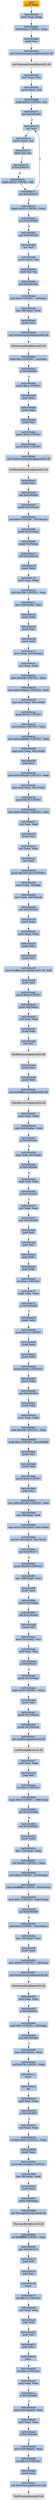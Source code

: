 digraph G {
node[shape=rectangle,style=filled,fillcolor=lightsteelblue,color=lightsteelblue]
bgcolor="transparent"
a0x01005a5epushl_ebp[label="start\npushl %ebp",color="lightgrey",fillcolor="orange"];
a0x01005a5fmovl_esp_ebp[label="0x01005a5f\nmovl %esp, %ebp"];
a0x01005a61subl_0x44UINT8_esp[label="0x01005a61\nsubl $0x44<UINT8>, %esp"];
a0x01005a64pushl_esi[label="0x01005a64\npushl %esi"];
a0x01005a65call_GetCommandLineA_kernel32_dll[label="0x01005a65\ncall GetCommandLineA@kernel32.dll"];
GetCommandLineA_kernel32_dll[label="GetCommandLineA@kernel32.dll",color="lightgrey",fillcolor="lightgrey"];
a0x01005a6bmovl_eax_esi[label="0x01005a6b\nmovl %eax, %esi"];
a0x01005a6dmovb_esi__al[label="0x01005a6d\nmovb (%esi), %al"];
a0x01005a6fcmpb_0x22UINT8_al[label="0x01005a6f\ncmpb $0x22<UINT8>, %al"];
a0x01005a71jne_0x01005a85[label="0x01005a71\njne 0x01005a85"];
a0x01005a73incl_esi[label="0x01005a73\nincl %esi"];
a0x01005a74movb_esi__al[label="0x01005a74\nmovb (%esi), %al"];
a0x01005a76testb_al_al[label="0x01005a76\ntestb %al, %al"];
a0x01005a78je_0x01005a7e[label="0x01005a78\nje 0x01005a7e"];
a0x01005a7acmpb_0x22UINT8_al[label="0x01005a7a\ncmpb $0x22<UINT8>, %al"];
a0x01005a7cjne_0x01005a73[label="0x01005a7c\njne 0x01005a73"];
a0x01005a7ecmpb_0x22UINT8_esi_[label="0x01005a7e\ncmpb $0x22<UINT8>, (%esi)"];
a0x01005a81jne_0x01005a96[label="0x01005a81\njne 0x01005a96"];
a0x01005a83jmp_0x01005a95[label="0x01005a83\njmp 0x01005a95"];
a0x01005a95incl_esi[label="0x01005a95\nincl %esi"];
a0x01005a96movb_esi__al[label="0x01005a96\nmovb (%esi), %al"];
a0x01005a98testb_al_al[label="0x01005a98\ntestb %al, %al"];
a0x01005a9ajne_0x01005a91[label="0x01005a9a\njne 0x01005a91"];
a0x01005a9candl_0x0UINT8__24ebp_[label="0x01005a9c\nandl $0x0<UINT8>, -24(%ebp)"];
a0x01005aa0leal__68ebp__eax[label="0x01005aa0\nleal -68(%ebp), %eax"];
a0x01005aa3pushl_eax[label="0x01005aa3\npushl %eax"];
a0x01005aa4call_GetStartupInfoA_kernel32_dll[label="0x01005aa4\ncall GetStartupInfoA@kernel32.dll"];
GetStartupInfoA_kernel32_dll[label="GetStartupInfoA@kernel32.dll",color="lightgrey",fillcolor="lightgrey"];
a0x01005aaatestb_0x1UINT8__24ebp_[label="0x01005aaa\ntestb $0x1<UINT8>, -24(%ebp)"];
a0x01005aaeje_0x01005ab6[label="0x01005aae\nje 0x01005ab6"];
a0x01005ab6pushl_0xaUINT8[label="0x01005ab6\npushl $0xa<UINT8>"];
a0x01005ab8popl_eax[label="0x01005ab8\npopl %eax"];
a0x01005ab9pushl_eax[label="0x01005ab9\npushl %eax"];
a0x01005abapushl_esi[label="0x01005aba\npushl %esi"];
a0x01005abbpushl_0x0UINT8[label="0x01005abb\npushl $0x0<UINT8>"];
a0x01005abdpushl_0x0UINT8[label="0x01005abd\npushl $0x0<UINT8>"];
a0x01005abfcall_GetModuleHandleA_kernel32_dll[label="0x01005abf\ncall GetModuleHandleA@kernel32.dll"];
GetModuleHandleA_kernel32_dll[label="GetModuleHandleA@kernel32.dll",color="lightgrey",fillcolor="lightgrey"];
a0x01005ac5pushl_eax[label="0x01005ac5\npushl %eax"];
a0x01005ac6call_0x01005a00[label="0x01005ac6\ncall 0x01005a00"];
a0x01005a00pushl_0x10esp_[label="0x01005a00\npushl 0x10(%esp)"];
a0x01005a04andl_0x0UINT8_0x0100aa5c[label="0x01005a04\nandl $0x0<UINT8>, 0x0100aa5c"];
a0x01005a0bpushl_0x10esp_[label="0x01005a0b\npushl 0x10(%esp)"];
a0x01005a0fpushl_0xcesp_[label="0x01005a0f\npushl 0xc(%esp)"];
a0x01005a13call_0x01004c18[label="0x01005a13\ncall 0x01004c18"];
a0x01004c18pushl_ebp[label="0x01004c18\npushl %ebp"];
a0x01004c19movl_esp_ebp[label="0x01004c19\nmovl %esp, %ebp"];
a0x01004c1bsubl_0x108UINT32_esp[label="0x01004c1b\nsubl $0x108<UINT32>, %esp"];
a0x01004c21movl_0x8ebp__eax[label="0x01004c21\nmovl 0x8(%ebp), %eax"];
a0x01004c24pushl_ebx[label="0x01004c24\npushl %ebx"];
a0x01004c25pushl_esi[label="0x01004c25\npushl %esi"];
a0x01004c26pushl_edi[label="0x01004c26\npushl %edi"];
a0x01004c27movl_eax_0x0100b4a4[label="0x01004c27\nmovl %eax, 0x0100b4a4"];
a0x01004c2cxorl_eax_eax[label="0x01004c2c\nxorl %eax, %eax"];
a0x01004c2emovl_0x23fUINT32_ecx[label="0x01004c2e\nmovl $0x23f<UINT32>, %ecx"];
a0x01004c33movl_0x100aba0UINT32_edi[label="0x01004c33\nmovl $0x100aba0<UINT32>, %edi"];
a0x01004c38repz_stosl_eax_es_edi_[label="0x01004c38\nrepz stosl %eax, %es:(%edi)"];
a0x01004c3apushl_0x41UINT8[label="0x01004c3a\npushl $0x41<UINT8>"];
a0x01004c3cmovl_0xcbUINT32_ecx[label="0x01004c3c\nmovl $0xcb<UINT32>, %ecx"];
a0x01004c41movl_0x100b880UINT32_edi[label="0x01004c41\nmovl $0x100b880<UINT32>, %edi"];
a0x01004c46repz_stosl_eax_es_edi_[label="0x01004c46\nrepz stosl %eax, %es:(%edi)"];
a0x01004c48popl_ecx[label="0x01004c48\npopl %ecx"];
a0x01004c49movl_0x100aa80UINT32_edi[label="0x01004c49\nmovl $0x100aa80<UINT32>, %edi"];
a0x01004c4erepz_stosl_eax_es_edi_[label="0x01004c4e\nrepz stosl %eax, %es:(%edi)"];
a0x01004c50pushl_0x7fUINT8[label="0x01004c50\npushl $0x7f<UINT8>"];
a0x01004c52movl_0x100abb4UINT32_esi[label="0x01004c52\nmovl $0x100abb4<UINT32>, %esi"];
a0x01004c57xorl_edi_edi[label="0x01004c57\nxorl %edi, %edi"];
a0x01004c59pushl_esi[label="0x01004c59\npushl %esi"];
a0x01004c5axorl_ebx_ebx[label="0x01004c5a\nxorl %ebx, %ebx"];
a0x01004c5cincl_edi[label="0x01004c5c\nincl %edi"];
a0x01004c5dpushl_0x100142cUINT32[label="0x01004c5d\npushl $0x100142c<UINT32>"];
a0x01004c62movl_ebx__4ebp_[label="0x01004c62\nmovl %ebx, -4(%ebp)"];
a0x01004c65movl_edi_0x0100ae4c[label="0x01004c65\nmovl %edi, 0x0100ae4c"];
a0x01004c6bcall_0x01002a34[label="0x01004c6b\ncall 0x01002a34"];
a0x01002a34pushl_ebp[label="0x01002a34\npushl %ebp"];
a0x01002a35movl_esp_ebp[label="0x01002a35\nmovl %esp, %ebp"];
a0x01002a37pushl_ebx[label="0x01002a37\npushl %ebx"];
a0x01002a38pushl_esi[label="0x01002a38\npushl %esi"];
a0x01002a39movl_FindResourceA_kernel32_dll_esi[label="0x01002a39\nmovl FindResourceA@kernel32.dll, %esi"];
a0x01002a3fpushl_edi[label="0x01002a3f\npushl %edi"];
a0x01002a40pushl_0xaUINT8[label="0x01002a40\npushl $0xa<UINT8>"];
a0x01002a42pushl_0x8ebp_[label="0x01002a42\npushl 0x8(%ebp)"];
a0x01002a45xorl_edi_edi[label="0x01002a45\nxorl %edi, %edi"];
a0x01002a47pushl_edi[label="0x01002a47\npushl %edi"];
a0x01002a48call_esi[label="0x01002a48\ncall %esi"];
FindResourceA_kernel32_dll[label="FindResourceA@kernel32.dll",color="lightgrey",fillcolor="lightgrey"];
a0x01002a4apushl_eax[label="0x01002a4a\npushl %eax"];
a0x01002a4bpushl_edi[label="0x01002a4b\npushl %edi"];
a0x01002a4ccall_SizeofResource_kernel32_dll[label="0x01002a4c\ncall SizeofResource@kernel32.dll"];
SizeofResource_kernel32_dll[label="SizeofResource@kernel32.dll",color="lightgrey",fillcolor="lightgrey"];
a0x01002a52movl_eax_ebx[label="0x01002a52\nmovl %eax, %ebx"];
a0x01002a54cmpl_0x10ebp__ebx[label="0x01002a54\ncmpl 0x10(%ebp), %ebx"];
a0x01002a57ja_0x01002a9d[label="0x01002a57\nja 0x01002a9d"];
a0x01002a59cmpl_edi_0xcebp_[label="0x01002a59\ncmpl %edi, 0xc(%ebp)"];
a0x01002a5cje_0x01002a9d[label="0x01002a5c\nje 0x01002a9d"];
a0x01002a5ecmpl_edi_ebx[label="0x01002a5e\ncmpl %edi, %ebx"];
a0x01002a60je_0x01002a7d[label="0x01002a60\nje 0x01002a7d"];
a0x01002a7dxorl_eax_eax[label="0x01002a7d\nxorl %eax, %eax"];
a0x01002a7fjmp_0x01002a9f[label="0x01002a7f\njmp 0x01002a9f"];
a0x01002a9fpopl_edi[label="0x01002a9f\npopl %edi"];
a0x01002aa0popl_esi[label="0x01002aa0\npopl %esi"];
a0x01002aa1popl_ebx[label="0x01002aa1\npopl %ebx"];
a0x01002aa2popl_ebp[label="0x01002aa2\npopl %ebp"];
a0x01002aa3ret_0xcUINT16[label="0x01002aa3\nret $0xc<UINT16>"];
a0x01004c70cmpl_ebx_eax[label="0x01004c70\ncmpl %ebx, %eax"];
a0x01004c72je_0x01004e3d[label="0x01004c72\nje 0x01004e3d"];
a0x01004e3dpushl_ebx[label="0x01004e3d\npushl %ebx"];
a0x01004e3epushl_0x10UINT8[label="0x01004e3e\npushl $0x10<UINT8>"];
a0x01004e40pushl_ebx[label="0x01004e40\npushl %ebx"];
a0x01004e41pushl_ebx[label="0x01004e41\npushl %ebx"];
a0x01004e42pushl_0x4b1UINT32[label="0x01004e42\npushl $0x4b1<UINT32>"];
a0x01004e47pushl_ebx[label="0x01004e47\npushl %ebx"];
a0x01004e48call_0x010038cc[label="0x01004e48\ncall 0x010038cc"];
a0x010038ccpushl_ebp[label="0x010038cc\npushl %ebp"];
a0x010038cdmovl_esp_ebp[label="0x010038cd\nmovl %esp, %ebp"];
a0x010038cfsubl_0x238UINT32_esp[label="0x010038cf\nsubl $0x238<UINT32>, %esp"];
a0x010038d5testb_0x1UINT8_0x0100b898[label="0x010038d5\ntestb $0x1<UINT8>, 0x0100b898"];
a0x010038dcpushl_esi[label="0x010038dc\npushl %esi"];
a0x010038ddpushl_edi[label="0x010038dd\npushl %edi"];
a0x010038depushl_0xdUINT8[label="0x010038de\npushl $0xd<UINT8>"];
a0x010038e0popl_ecx[label="0x010038e0\npopl %ecx"];
a0x010038e1movl_0x1001360UINT32_esi[label="0x010038e1\nmovl $0x1001360<UINT32>, %esi"];
a0x010038e6leal__56ebp__edi[label="0x010038e6\nleal -56(%ebp), %edi"];
a0x010038e9repz_movsl_ds_esi__es_edi_[label="0x010038e9\nrepz movsl %ds:(%esi), %es:(%edi)"];
a0x010038ebmovsb_ds_esi__es_edi_[label="0x010038eb\nmovsb %ds:(%esi), %es:(%edi)"];
a0x010038ecjne_0x01003a71[label="0x010038ec\njne 0x01003a71"];
a0x010038f2pushl_0x200UINT32[label="0x010038f2\npushl $0x200<UINT32>"];
a0x010038f7leal__568ebp__eax[label="0x010038f7\nleal -568(%ebp), %eax"];
a0x010038fdpushl_eax[label="0x010038fd\npushl %eax"];
a0x010038fepushl_0xcebp_[label="0x010038fe\npushl 0xc(%ebp)"];
a0x01003901call_0x01002aa6[label="0x01003901\ncall 0x01002aa6"];
a0x01002aa6pushl_esi[label="0x01002aa6\npushl %esi"];
a0x01002aa7movl_0xcesp__esi[label="0x01002aa7\nmovl 0xc(%esp), %esi"];
a0x01002aabtestl_esi_esi[label="0x01002aab\ntestl %esi, %esi"];
a0x01002aadje_0x01002ac7[label="0x01002aad\nje 0x01002ac7"];
a0x01002aafpushl_0x10esp_[label="0x01002aaf\npushl 0x10(%esp)"];
a0x01002ab3andb_0x0UINT8_esi_[label="0x01002ab3\nandb $0x0<UINT8>, (%esi)"];
a0x01002ab6pushl_esi[label="0x01002ab6\npushl %esi"];
a0x01002ab7pushl_0x10esp_[label="0x01002ab7\npushl 0x10(%esp)"];
a0x01002abbpushl_0x0100b4a4[label="0x01002abb\npushl 0x0100b4a4"];
a0x01002ac1call_LoadStringA_user32_dll[label="0x01002ac1\ncall LoadStringA@user32.dll"];
LoadStringA_user32_dll[label="LoadStringA@user32.dll",color="lightgrey",fillcolor="lightgrey"];
a0x01002ac7movl_esi_eax[label="0x01002ac7\nmovl %esi, %eax"];
a0x01002ac9popl_esi[label="0x01002ac9\npopl %esi"];
a0x01002acaret_0xcUINT16[label="0x01002aca\nret $0xc<UINT16>"];
a0x01003906cmpb_0x0UINT8__568ebp_[label="0x01003906\ncmpb $0x0<UINT8>, -568(%ebp)"];
a0x0100390djne_0x01003954[label="0x0100390d\njne 0x01003954"];
a0x0100390fcall_0x01005d22[label="0x0100390f\ncall 0x01005d22"];
a0x01005d22pushl_ebp[label="0x01005d22\npushl %ebp"];
a0x01005d23leal__120esp__ebp[label="0x01005d23\nleal -120(%esp), %ebp"];
a0x01005d27subl_0xb0UINT32_esp[label="0x01005d27\nsubl $0xb0<UINT32>, %esp"];
a0x01005d2dandl_0x0UINT8_0x74ebp_[label="0x01005d2d\nandl $0x0<UINT8>, 0x74(%ebp)"];
a0x01005d31cmpl_0xfffffffeUINT8_0x0100a2cc[label="0x01005d31\ncmpl $0xfffffffe<UINT8>, 0x0100a2cc"];
a0x01005d38movl_0xcUINT32_0x6cebp_[label="0x01005d38\nmovl $0xc<UINT32>, 0x6c(%ebp)"];
a0x01005d3fjne_0x01005e09[label="0x01005d3f\njne 0x01005e09"];
a0x01005d45andl_0x0UINT8_0x0100a2cc[label="0x01005d45\nandl $0x0<UINT8>, 0x0100a2cc"];
a0x01005d4cleal__56ebp__eax[label="0x01005d4c\nleal -56(%ebp), %eax"];
a0x01005d4fpushl_eax[label="0x01005d4f\npushl %eax"];
a0x01005d50movl_0x94UINT32__56ebp_[label="0x01005d50\nmovl $0x94<UINT32>, -56(%ebp)"];
a0x01005d57call_GetVersionExA_kernel32_dll[label="0x01005d57\ncall GetVersionExA@kernel32.dll"];
GetVersionExA_kernel32_dll[label="GetVersionExA@kernel32.dll",color="lightgrey",fillcolor="lightgrey"];
a0x01005d5dtestl_eax_eax[label="0x01005d5d\ntestl %eax, %eax"];
a0x01005d5fje_0x01005e09[label="0x01005d5f\nje 0x01005e09"];
a0x01005d65cmpl_0x1UINT8__40ebp_[label="0x01005d65\ncmpl $0x1<UINT8>, -40(%ebp)"];
a0x01005d69jne_0x01005e09[label="0x01005d69\njne 0x01005e09"];
a0x01005e09movl_0x0100a2cc_eax[label="0x01005e09\nmovl 0x0100a2cc, %eax"];
a0x01005e0eaddl_0x78UINT8_ebp[label="0x01005e0e\naddl $0x78<UINT8>, %ebp"];
a0x01005e11leave_[label="0x01005e11\nleave "];
a0x01005e12ret[label="0x01005e12\nret"];
a0x01003914testl_eax_eax[label="0x01003914\ntestl %eax, %eax"];
a0x01003916je_0x01003932[label="0x01003916\nje 0x01003932"];
a0x01003932xorl_eax_eax[label="0x01003932\nxorl %eax, %eax"];
a0x01003934orl_0x10010UINT32_eax[label="0x01003934\norl $0x10010<UINT32>, %eax"];
a0x01003939pushl_eax[label="0x01003939\npushl %eax"];
a0x0100393apushl_0x100abb4UINT32[label="0x0100393a\npushl $0x100abb4<UINT32>"];
a0x0100393fleal__56ebp__eax[label="0x0100393f\nleal -56(%ebp), %eax"];
a0x01003942pushl_eax[label="0x01003942\npushl %eax"];
a0x01003943pushl_0x8ebp_[label="0x01003943\npushl 0x8(%ebp)"];
a0x01003946call_MessageBoxA_user32_dll[label="0x01003946\ncall MessageBoxA@user32.dll"];
MessageBoxA_user32_dll[label="MessageBoxA@user32.dll",color="lightgrey",fillcolor="lightgrey"];
a0x0100394corl_0xffffffffUINT8_eax[label="0x0100394c\norl $0xffffffff<UINT8>, %eax"];
a0x0100394fjmp_0x01003a74[label="0x0100394f\njmp 0x01003a74"];
a0x01003a74popl_edi[label="0x01003a74\npopl %edi"];
a0x01003a75popl_esi[label="0x01003a75\npopl %esi"];
a0x01003a76leave_[label="0x01003a76\nleave "];
a0x01003a77ret_0x18UINT16[label="0x01003a77\nret $0x18<UINT16>"];
a0x01004e4dxorl_eax_eax[label="0x01004e4d\nxorl %eax, %eax"];
a0x01004e4fpopl_edi[label="0x01004e4f\npopl %edi"];
a0x01004e50popl_esi[label="0x01004e50\npopl %esi"];
a0x01004e51popl_ebx[label="0x01004e51\npopl %ebx"];
a0x01004e52leave_[label="0x01004e52\nleave "];
a0x01004e53ret_0xcUINT16[label="0x01004e53\nret $0xc<UINT16>"];
a0x01005a18testl_eax_eax[label="0x01005a18\ntestl %eax, %eax"];
a0x01005a1aje_0x01005a46[label="0x01005a1a\nje 0x01005a46"];
a0x01005a46movl_0x0100aa54_eax[label="0x01005a46\nmovl 0x0100aa54, %eax"];
a0x01005a4btestl_eax_eax[label="0x01005a4b\ntestl %eax, %eax"];
a0x01005a4dje_0x01005a56[label="0x01005a4d\nje 0x01005a56"];
a0x01005a56movl_0x0100aa5c_eax[label="0x01005a56\nmovl 0x0100aa5c, %eax"];
a0x01005a5bret_0x10UINT16[label="0x01005a5b\nret $0x10<UINT16>"];
a0x01005acbpushl_eax[label="0x01005acb\npushl %eax"];
a0x01005acccall_ExitProcess_kernel32_dll[label="0x01005acc\ncall ExitProcess@kernel32.dll"];
ExitProcess_kernel32_dll[label="ExitProcess@kernel32.dll",color="lightgrey",fillcolor="lightgrey"];
a0x01005a5epushl_ebp -> a0x01005a5fmovl_esp_ebp [color="#000000"];
a0x01005a5fmovl_esp_ebp -> a0x01005a61subl_0x44UINT8_esp [color="#000000"];
a0x01005a61subl_0x44UINT8_esp -> a0x01005a64pushl_esi [color="#000000"];
a0x01005a64pushl_esi -> a0x01005a65call_GetCommandLineA_kernel32_dll [color="#000000"];
a0x01005a65call_GetCommandLineA_kernel32_dll -> GetCommandLineA_kernel32_dll [color="#000000"];
GetCommandLineA_kernel32_dll -> a0x01005a6bmovl_eax_esi [color="#000000"];
a0x01005a6bmovl_eax_esi -> a0x01005a6dmovb_esi__al [color="#000000"];
a0x01005a6dmovb_esi__al -> a0x01005a6fcmpb_0x22UINT8_al [color="#000000"];
a0x01005a6fcmpb_0x22UINT8_al -> a0x01005a71jne_0x01005a85 [color="#000000"];
a0x01005a71jne_0x01005a85 -> a0x01005a73incl_esi [color="#000000",label="F"];
a0x01005a73incl_esi -> a0x01005a74movb_esi__al [color="#000000"];
a0x01005a74movb_esi__al -> a0x01005a76testb_al_al [color="#000000"];
a0x01005a76testb_al_al -> a0x01005a78je_0x01005a7e [color="#000000"];
a0x01005a78je_0x01005a7e -> a0x01005a7acmpb_0x22UINT8_al [color="#000000",label="F"];
a0x01005a7acmpb_0x22UINT8_al -> a0x01005a7cjne_0x01005a73 [color="#000000"];
a0x01005a7cjne_0x01005a73 -> a0x01005a73incl_esi [color="#000000",label="T"];
a0x01005a7cjne_0x01005a73 -> a0x01005a7ecmpb_0x22UINT8_esi_ [color="#000000",label="F"];
a0x01005a7ecmpb_0x22UINT8_esi_ -> a0x01005a81jne_0x01005a96 [color="#000000"];
a0x01005a81jne_0x01005a96 -> a0x01005a83jmp_0x01005a95 [color="#000000",label="F"];
a0x01005a83jmp_0x01005a95 -> a0x01005a95incl_esi [color="#000000"];
a0x01005a95incl_esi -> a0x01005a96movb_esi__al [color="#000000"];
a0x01005a96movb_esi__al -> a0x01005a98testb_al_al [color="#000000"];
a0x01005a98testb_al_al -> a0x01005a9ajne_0x01005a91 [color="#000000"];
a0x01005a9ajne_0x01005a91 -> a0x01005a9candl_0x0UINT8__24ebp_ [color="#000000",label="F"];
a0x01005a9candl_0x0UINT8__24ebp_ -> a0x01005aa0leal__68ebp__eax [color="#000000"];
a0x01005aa0leal__68ebp__eax -> a0x01005aa3pushl_eax [color="#000000"];
a0x01005aa3pushl_eax -> a0x01005aa4call_GetStartupInfoA_kernel32_dll [color="#000000"];
a0x01005aa4call_GetStartupInfoA_kernel32_dll -> GetStartupInfoA_kernel32_dll [color="#000000"];
GetStartupInfoA_kernel32_dll -> a0x01005aaatestb_0x1UINT8__24ebp_ [color="#000000"];
a0x01005aaatestb_0x1UINT8__24ebp_ -> a0x01005aaeje_0x01005ab6 [color="#000000"];
a0x01005aaeje_0x01005ab6 -> a0x01005ab6pushl_0xaUINT8 [color="#000000",label="T"];
a0x01005ab6pushl_0xaUINT8 -> a0x01005ab8popl_eax [color="#000000"];
a0x01005ab8popl_eax -> a0x01005ab9pushl_eax [color="#000000"];
a0x01005ab9pushl_eax -> a0x01005abapushl_esi [color="#000000"];
a0x01005abapushl_esi -> a0x01005abbpushl_0x0UINT8 [color="#000000"];
a0x01005abbpushl_0x0UINT8 -> a0x01005abdpushl_0x0UINT8 [color="#000000"];
a0x01005abdpushl_0x0UINT8 -> a0x01005abfcall_GetModuleHandleA_kernel32_dll [color="#000000"];
a0x01005abfcall_GetModuleHandleA_kernel32_dll -> GetModuleHandleA_kernel32_dll [color="#000000"];
GetModuleHandleA_kernel32_dll -> a0x01005ac5pushl_eax [color="#000000"];
a0x01005ac5pushl_eax -> a0x01005ac6call_0x01005a00 [color="#000000"];
a0x01005ac6call_0x01005a00 -> a0x01005a00pushl_0x10esp_ [color="#000000"];
a0x01005a00pushl_0x10esp_ -> a0x01005a04andl_0x0UINT8_0x0100aa5c [color="#000000"];
a0x01005a04andl_0x0UINT8_0x0100aa5c -> a0x01005a0bpushl_0x10esp_ [color="#000000"];
a0x01005a0bpushl_0x10esp_ -> a0x01005a0fpushl_0xcesp_ [color="#000000"];
a0x01005a0fpushl_0xcesp_ -> a0x01005a13call_0x01004c18 [color="#000000"];
a0x01005a13call_0x01004c18 -> a0x01004c18pushl_ebp [color="#000000"];
a0x01004c18pushl_ebp -> a0x01004c19movl_esp_ebp [color="#000000"];
a0x01004c19movl_esp_ebp -> a0x01004c1bsubl_0x108UINT32_esp [color="#000000"];
a0x01004c1bsubl_0x108UINT32_esp -> a0x01004c21movl_0x8ebp__eax [color="#000000"];
a0x01004c21movl_0x8ebp__eax -> a0x01004c24pushl_ebx [color="#000000"];
a0x01004c24pushl_ebx -> a0x01004c25pushl_esi [color="#000000"];
a0x01004c25pushl_esi -> a0x01004c26pushl_edi [color="#000000"];
a0x01004c26pushl_edi -> a0x01004c27movl_eax_0x0100b4a4 [color="#000000"];
a0x01004c27movl_eax_0x0100b4a4 -> a0x01004c2cxorl_eax_eax [color="#000000"];
a0x01004c2cxorl_eax_eax -> a0x01004c2emovl_0x23fUINT32_ecx [color="#000000"];
a0x01004c2emovl_0x23fUINT32_ecx -> a0x01004c33movl_0x100aba0UINT32_edi [color="#000000"];
a0x01004c33movl_0x100aba0UINT32_edi -> a0x01004c38repz_stosl_eax_es_edi_ [color="#000000"];
a0x01004c38repz_stosl_eax_es_edi_ -> a0x01004c3apushl_0x41UINT8 [color="#000000"];
a0x01004c3apushl_0x41UINT8 -> a0x01004c3cmovl_0xcbUINT32_ecx [color="#000000"];
a0x01004c3cmovl_0xcbUINT32_ecx -> a0x01004c41movl_0x100b880UINT32_edi [color="#000000"];
a0x01004c41movl_0x100b880UINT32_edi -> a0x01004c46repz_stosl_eax_es_edi_ [color="#000000"];
a0x01004c46repz_stosl_eax_es_edi_ -> a0x01004c48popl_ecx [color="#000000"];
a0x01004c48popl_ecx -> a0x01004c49movl_0x100aa80UINT32_edi [color="#000000"];
a0x01004c49movl_0x100aa80UINT32_edi -> a0x01004c4erepz_stosl_eax_es_edi_ [color="#000000"];
a0x01004c4erepz_stosl_eax_es_edi_ -> a0x01004c50pushl_0x7fUINT8 [color="#000000"];
a0x01004c50pushl_0x7fUINT8 -> a0x01004c52movl_0x100abb4UINT32_esi [color="#000000"];
a0x01004c52movl_0x100abb4UINT32_esi -> a0x01004c57xorl_edi_edi [color="#000000"];
a0x01004c57xorl_edi_edi -> a0x01004c59pushl_esi [color="#000000"];
a0x01004c59pushl_esi -> a0x01004c5axorl_ebx_ebx [color="#000000"];
a0x01004c5axorl_ebx_ebx -> a0x01004c5cincl_edi [color="#000000"];
a0x01004c5cincl_edi -> a0x01004c5dpushl_0x100142cUINT32 [color="#000000"];
a0x01004c5dpushl_0x100142cUINT32 -> a0x01004c62movl_ebx__4ebp_ [color="#000000"];
a0x01004c62movl_ebx__4ebp_ -> a0x01004c65movl_edi_0x0100ae4c [color="#000000"];
a0x01004c65movl_edi_0x0100ae4c -> a0x01004c6bcall_0x01002a34 [color="#000000"];
a0x01004c6bcall_0x01002a34 -> a0x01002a34pushl_ebp [color="#000000"];
a0x01002a34pushl_ebp -> a0x01002a35movl_esp_ebp [color="#000000"];
a0x01002a35movl_esp_ebp -> a0x01002a37pushl_ebx [color="#000000"];
a0x01002a37pushl_ebx -> a0x01002a38pushl_esi [color="#000000"];
a0x01002a38pushl_esi -> a0x01002a39movl_FindResourceA_kernel32_dll_esi [color="#000000"];
a0x01002a39movl_FindResourceA_kernel32_dll_esi -> a0x01002a3fpushl_edi [color="#000000"];
a0x01002a3fpushl_edi -> a0x01002a40pushl_0xaUINT8 [color="#000000"];
a0x01002a40pushl_0xaUINT8 -> a0x01002a42pushl_0x8ebp_ [color="#000000"];
a0x01002a42pushl_0x8ebp_ -> a0x01002a45xorl_edi_edi [color="#000000"];
a0x01002a45xorl_edi_edi -> a0x01002a47pushl_edi [color="#000000"];
a0x01002a47pushl_edi -> a0x01002a48call_esi [color="#000000"];
a0x01002a48call_esi -> FindResourceA_kernel32_dll [color="#000000"];
FindResourceA_kernel32_dll -> a0x01002a4apushl_eax [color="#000000"];
a0x01002a4apushl_eax -> a0x01002a4bpushl_edi [color="#000000"];
a0x01002a4bpushl_edi -> a0x01002a4ccall_SizeofResource_kernel32_dll [color="#000000"];
a0x01002a4ccall_SizeofResource_kernel32_dll -> SizeofResource_kernel32_dll [color="#000000"];
SizeofResource_kernel32_dll -> a0x01002a52movl_eax_ebx [color="#000000"];
a0x01002a52movl_eax_ebx -> a0x01002a54cmpl_0x10ebp__ebx [color="#000000"];
a0x01002a54cmpl_0x10ebp__ebx -> a0x01002a57ja_0x01002a9d [color="#000000"];
a0x01002a57ja_0x01002a9d -> a0x01002a59cmpl_edi_0xcebp_ [color="#000000",label="F"];
a0x01002a59cmpl_edi_0xcebp_ -> a0x01002a5cje_0x01002a9d [color="#000000"];
a0x01002a5cje_0x01002a9d -> a0x01002a5ecmpl_edi_ebx [color="#000000",label="F"];
a0x01002a5ecmpl_edi_ebx -> a0x01002a60je_0x01002a7d [color="#000000"];
a0x01002a60je_0x01002a7d -> a0x01002a7dxorl_eax_eax [color="#000000",label="T"];
a0x01002a7dxorl_eax_eax -> a0x01002a7fjmp_0x01002a9f [color="#000000"];
a0x01002a7fjmp_0x01002a9f -> a0x01002a9fpopl_edi [color="#000000"];
a0x01002a9fpopl_edi -> a0x01002aa0popl_esi [color="#000000"];
a0x01002aa0popl_esi -> a0x01002aa1popl_ebx [color="#000000"];
a0x01002aa1popl_ebx -> a0x01002aa2popl_ebp [color="#000000"];
a0x01002aa2popl_ebp -> a0x01002aa3ret_0xcUINT16 [color="#000000"];
a0x01002aa3ret_0xcUINT16 -> a0x01004c70cmpl_ebx_eax [color="#000000"];
a0x01004c70cmpl_ebx_eax -> a0x01004c72je_0x01004e3d [color="#000000"];
a0x01004c72je_0x01004e3d -> a0x01004e3dpushl_ebx [color="#000000",label="T"];
a0x01004e3dpushl_ebx -> a0x01004e3epushl_0x10UINT8 [color="#000000"];
a0x01004e3epushl_0x10UINT8 -> a0x01004e40pushl_ebx [color="#000000"];
a0x01004e40pushl_ebx -> a0x01004e41pushl_ebx [color="#000000"];
a0x01004e41pushl_ebx -> a0x01004e42pushl_0x4b1UINT32 [color="#000000"];
a0x01004e42pushl_0x4b1UINT32 -> a0x01004e47pushl_ebx [color="#000000"];
a0x01004e47pushl_ebx -> a0x01004e48call_0x010038cc [color="#000000"];
a0x01004e48call_0x010038cc -> a0x010038ccpushl_ebp [color="#000000"];
a0x010038ccpushl_ebp -> a0x010038cdmovl_esp_ebp [color="#000000"];
a0x010038cdmovl_esp_ebp -> a0x010038cfsubl_0x238UINT32_esp [color="#000000"];
a0x010038cfsubl_0x238UINT32_esp -> a0x010038d5testb_0x1UINT8_0x0100b898 [color="#000000"];
a0x010038d5testb_0x1UINT8_0x0100b898 -> a0x010038dcpushl_esi [color="#000000"];
a0x010038dcpushl_esi -> a0x010038ddpushl_edi [color="#000000"];
a0x010038ddpushl_edi -> a0x010038depushl_0xdUINT8 [color="#000000"];
a0x010038depushl_0xdUINT8 -> a0x010038e0popl_ecx [color="#000000"];
a0x010038e0popl_ecx -> a0x010038e1movl_0x1001360UINT32_esi [color="#000000"];
a0x010038e1movl_0x1001360UINT32_esi -> a0x010038e6leal__56ebp__edi [color="#000000"];
a0x010038e6leal__56ebp__edi -> a0x010038e9repz_movsl_ds_esi__es_edi_ [color="#000000"];
a0x010038e9repz_movsl_ds_esi__es_edi_ -> a0x010038ebmovsb_ds_esi__es_edi_ [color="#000000"];
a0x010038ebmovsb_ds_esi__es_edi_ -> a0x010038ecjne_0x01003a71 [color="#000000"];
a0x010038ecjne_0x01003a71 -> a0x010038f2pushl_0x200UINT32 [color="#000000",label="F"];
a0x010038f2pushl_0x200UINT32 -> a0x010038f7leal__568ebp__eax [color="#000000"];
a0x010038f7leal__568ebp__eax -> a0x010038fdpushl_eax [color="#000000"];
a0x010038fdpushl_eax -> a0x010038fepushl_0xcebp_ [color="#000000"];
a0x010038fepushl_0xcebp_ -> a0x01003901call_0x01002aa6 [color="#000000"];
a0x01003901call_0x01002aa6 -> a0x01002aa6pushl_esi [color="#000000"];
a0x01002aa6pushl_esi -> a0x01002aa7movl_0xcesp__esi [color="#000000"];
a0x01002aa7movl_0xcesp__esi -> a0x01002aabtestl_esi_esi [color="#000000"];
a0x01002aabtestl_esi_esi -> a0x01002aadje_0x01002ac7 [color="#000000"];
a0x01002aadje_0x01002ac7 -> a0x01002aafpushl_0x10esp_ [color="#000000",label="F"];
a0x01002aafpushl_0x10esp_ -> a0x01002ab3andb_0x0UINT8_esi_ [color="#000000"];
a0x01002ab3andb_0x0UINT8_esi_ -> a0x01002ab6pushl_esi [color="#000000"];
a0x01002ab6pushl_esi -> a0x01002ab7pushl_0x10esp_ [color="#000000"];
a0x01002ab7pushl_0x10esp_ -> a0x01002abbpushl_0x0100b4a4 [color="#000000"];
a0x01002abbpushl_0x0100b4a4 -> a0x01002ac1call_LoadStringA_user32_dll [color="#000000"];
a0x01002ac1call_LoadStringA_user32_dll -> LoadStringA_user32_dll [color="#000000"];
LoadStringA_user32_dll -> a0x01002ac7movl_esi_eax [color="#000000"];
a0x01002ac7movl_esi_eax -> a0x01002ac9popl_esi [color="#000000"];
a0x01002ac9popl_esi -> a0x01002acaret_0xcUINT16 [color="#000000"];
a0x01002acaret_0xcUINT16 -> a0x01003906cmpb_0x0UINT8__568ebp_ [color="#000000"];
a0x01003906cmpb_0x0UINT8__568ebp_ -> a0x0100390djne_0x01003954 [color="#000000"];
a0x0100390djne_0x01003954 -> a0x0100390fcall_0x01005d22 [color="#000000",label="F"];
a0x0100390fcall_0x01005d22 -> a0x01005d22pushl_ebp [color="#000000"];
a0x01005d22pushl_ebp -> a0x01005d23leal__120esp__ebp [color="#000000"];
a0x01005d23leal__120esp__ebp -> a0x01005d27subl_0xb0UINT32_esp [color="#000000"];
a0x01005d27subl_0xb0UINT32_esp -> a0x01005d2dandl_0x0UINT8_0x74ebp_ [color="#000000"];
a0x01005d2dandl_0x0UINT8_0x74ebp_ -> a0x01005d31cmpl_0xfffffffeUINT8_0x0100a2cc [color="#000000"];
a0x01005d31cmpl_0xfffffffeUINT8_0x0100a2cc -> a0x01005d38movl_0xcUINT32_0x6cebp_ [color="#000000"];
a0x01005d38movl_0xcUINT32_0x6cebp_ -> a0x01005d3fjne_0x01005e09 [color="#000000"];
a0x01005d3fjne_0x01005e09 -> a0x01005d45andl_0x0UINT8_0x0100a2cc [color="#000000",label="F"];
a0x01005d45andl_0x0UINT8_0x0100a2cc -> a0x01005d4cleal__56ebp__eax [color="#000000"];
a0x01005d4cleal__56ebp__eax -> a0x01005d4fpushl_eax [color="#000000"];
a0x01005d4fpushl_eax -> a0x01005d50movl_0x94UINT32__56ebp_ [color="#000000"];
a0x01005d50movl_0x94UINT32__56ebp_ -> a0x01005d57call_GetVersionExA_kernel32_dll [color="#000000"];
a0x01005d57call_GetVersionExA_kernel32_dll -> GetVersionExA_kernel32_dll [color="#000000"];
GetVersionExA_kernel32_dll -> a0x01005d5dtestl_eax_eax [color="#000000"];
a0x01005d5dtestl_eax_eax -> a0x01005d5fje_0x01005e09 [color="#000000"];
a0x01005d5fje_0x01005e09 -> a0x01005d65cmpl_0x1UINT8__40ebp_ [color="#000000",label="F"];
a0x01005d65cmpl_0x1UINT8__40ebp_ -> a0x01005d69jne_0x01005e09 [color="#000000"];
a0x01005d69jne_0x01005e09 -> a0x01005e09movl_0x0100a2cc_eax [color="#000000",label="T"];
a0x01005e09movl_0x0100a2cc_eax -> a0x01005e0eaddl_0x78UINT8_ebp [color="#000000"];
a0x01005e0eaddl_0x78UINT8_ebp -> a0x01005e11leave_ [color="#000000"];
a0x01005e11leave_ -> a0x01005e12ret [color="#000000"];
a0x01005e12ret -> a0x01003914testl_eax_eax [color="#000000"];
a0x01003914testl_eax_eax -> a0x01003916je_0x01003932 [color="#000000"];
a0x01003916je_0x01003932 -> a0x01003932xorl_eax_eax [color="#000000",label="T"];
a0x01003932xorl_eax_eax -> a0x01003934orl_0x10010UINT32_eax [color="#000000"];
a0x01003934orl_0x10010UINT32_eax -> a0x01003939pushl_eax [color="#000000"];
a0x01003939pushl_eax -> a0x0100393apushl_0x100abb4UINT32 [color="#000000"];
a0x0100393apushl_0x100abb4UINT32 -> a0x0100393fleal__56ebp__eax [color="#000000"];
a0x0100393fleal__56ebp__eax -> a0x01003942pushl_eax [color="#000000"];
a0x01003942pushl_eax -> a0x01003943pushl_0x8ebp_ [color="#000000"];
a0x01003943pushl_0x8ebp_ -> a0x01003946call_MessageBoxA_user32_dll [color="#000000"];
a0x01003946call_MessageBoxA_user32_dll -> MessageBoxA_user32_dll [color="#000000"];
MessageBoxA_user32_dll -> a0x0100394corl_0xffffffffUINT8_eax [color="#000000"];
a0x0100394corl_0xffffffffUINT8_eax -> a0x0100394fjmp_0x01003a74 [color="#000000"];
a0x0100394fjmp_0x01003a74 -> a0x01003a74popl_edi [color="#000000"];
a0x01003a74popl_edi -> a0x01003a75popl_esi [color="#000000"];
a0x01003a75popl_esi -> a0x01003a76leave_ [color="#000000"];
a0x01003a76leave_ -> a0x01003a77ret_0x18UINT16 [color="#000000"];
a0x01003a77ret_0x18UINT16 -> a0x01004e4dxorl_eax_eax [color="#000000"];
a0x01004e4dxorl_eax_eax -> a0x01004e4fpopl_edi [color="#000000"];
a0x01004e4fpopl_edi -> a0x01004e50popl_esi [color="#000000"];
a0x01004e50popl_esi -> a0x01004e51popl_ebx [color="#000000"];
a0x01004e51popl_ebx -> a0x01004e52leave_ [color="#000000"];
a0x01004e52leave_ -> a0x01004e53ret_0xcUINT16 [color="#000000"];
a0x01004e53ret_0xcUINT16 -> a0x01005a18testl_eax_eax [color="#000000"];
a0x01005a18testl_eax_eax -> a0x01005a1aje_0x01005a46 [color="#000000"];
a0x01005a1aje_0x01005a46 -> a0x01005a46movl_0x0100aa54_eax [color="#000000",label="T"];
a0x01005a46movl_0x0100aa54_eax -> a0x01005a4btestl_eax_eax [color="#000000"];
a0x01005a4btestl_eax_eax -> a0x01005a4dje_0x01005a56 [color="#000000"];
a0x01005a4dje_0x01005a56 -> a0x01005a56movl_0x0100aa5c_eax [color="#000000",label="T"];
a0x01005a56movl_0x0100aa5c_eax -> a0x01005a5bret_0x10UINT16 [color="#000000"];
a0x01005a5bret_0x10UINT16 -> a0x01005acbpushl_eax [color="#000000"];
a0x01005acbpushl_eax -> a0x01005acccall_ExitProcess_kernel32_dll [color="#000000"];
a0x01005acccall_ExitProcess_kernel32_dll -> ExitProcess_kernel32_dll [color="#000000"];
}
